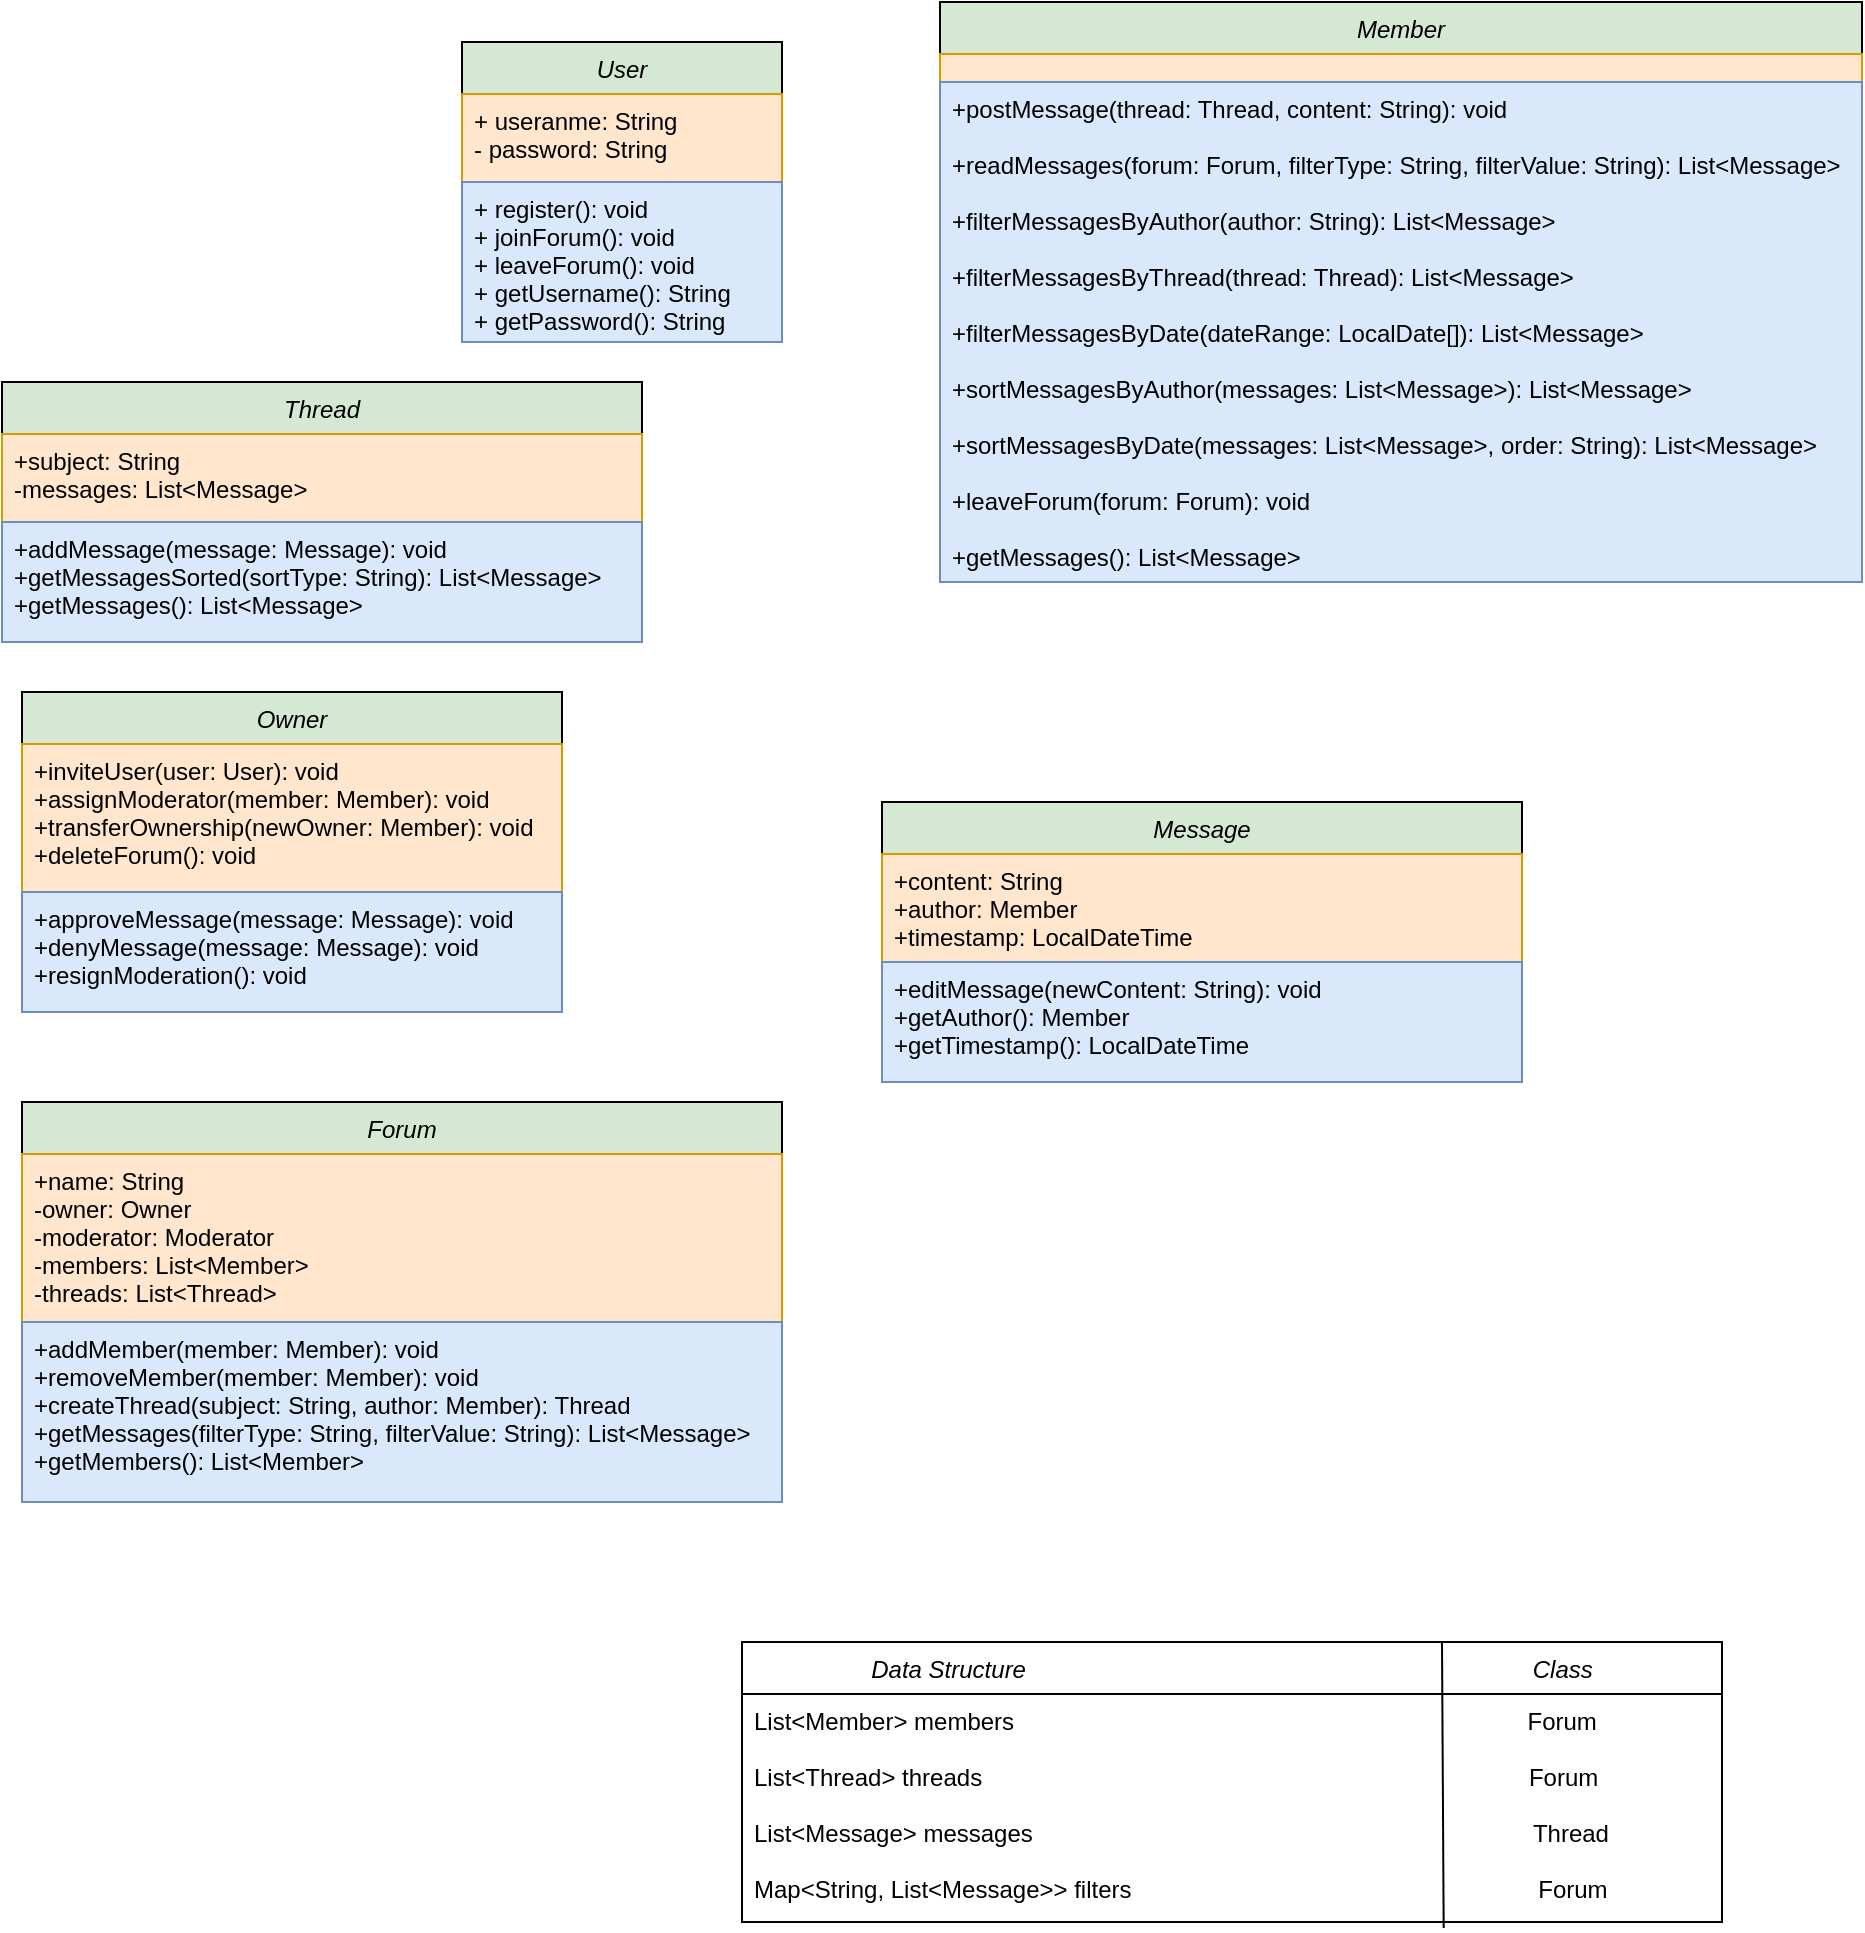 <mxfile version="26.0.16">
  <diagram id="C5RBs43oDa-KdzZeNtuy" name="Page-1">
    <mxGraphModel dx="1751" dy="745" grid="1" gridSize="10" guides="1" tooltips="1" connect="1" arrows="1" fold="1" page="1" pageScale="1" pageWidth="827" pageHeight="1169" math="0" shadow="0">
      <root>
        <mxCell id="WIyWlLk6GJQsqaUBKTNV-0" />
        <mxCell id="WIyWlLk6GJQsqaUBKTNV-1" parent="WIyWlLk6GJQsqaUBKTNV-0" />
        <mxCell id="zkfFHV4jXpPFQw0GAbJ--0" value="User" style="swimlane;fontStyle=2;align=center;verticalAlign=top;childLayout=stackLayout;horizontal=1;startSize=26;horizontalStack=0;resizeParent=1;resizeLast=0;collapsible=1;marginBottom=0;rounded=0;shadow=0;strokeWidth=1;fillColor=#d5e8d4;strokeColor=default;" parent="WIyWlLk6GJQsqaUBKTNV-1" vertex="1">
          <mxGeometry x="-40" y="100" width="160" height="150" as="geometry">
            <mxRectangle x="230" y="140" width="160" height="26" as="alternateBounds" />
          </mxGeometry>
        </mxCell>
        <mxCell id="zkfFHV4jXpPFQw0GAbJ--1" value="+ useranme: String&#xa;- password: String" style="text;align=left;verticalAlign=top;spacingLeft=4;spacingRight=4;overflow=hidden;rotatable=0;points=[[0,0.5],[1,0.5]];portConstraint=eastwest;fillColor=#ffe6cc;strokeColor=#d79b00;" parent="zkfFHV4jXpPFQw0GAbJ--0" vertex="1">
          <mxGeometry y="26" width="160" height="44" as="geometry" />
        </mxCell>
        <mxCell id="_FdYXbxEXq9eyA3slb0m-3" value="+ register(): void&#xa;+ joinForum(): void&#xa;+ leaveForum(): void&#xa;+ getUsername(): String&#xa;+ getPassword(): String&#xa;" style="text;align=left;verticalAlign=top;spacingLeft=4;spacingRight=4;overflow=hidden;rotatable=0;points=[[0,0.5],[1,0.5]];portConstraint=eastwest;fillColor=#dae8fc;strokeColor=#6c8ebf;" vertex="1" parent="zkfFHV4jXpPFQw0GAbJ--0">
          <mxGeometry y="70" width="160" height="80" as="geometry" />
        </mxCell>
        <mxCell id="_FdYXbxEXq9eyA3slb0m-10" value="Member" style="swimlane;fontStyle=2;align=center;verticalAlign=top;childLayout=stackLayout;horizontal=1;startSize=26;horizontalStack=0;resizeParent=1;resizeLast=0;collapsible=1;marginBottom=0;rounded=0;shadow=0;strokeWidth=1;fillColor=#d5e8d4;strokeColor=default;" vertex="1" parent="WIyWlLk6GJQsqaUBKTNV-1">
          <mxGeometry x="199" y="80" width="461" height="290" as="geometry">
            <mxRectangle x="230" y="140" width="160" height="26" as="alternateBounds" />
          </mxGeometry>
        </mxCell>
        <mxCell id="_FdYXbxEXq9eyA3slb0m-11" value="" style="text;align=left;verticalAlign=top;spacingLeft=4;spacingRight=4;overflow=hidden;rotatable=0;points=[[0,0.5],[1,0.5]];portConstraint=eastwest;fillColor=#ffe6cc;strokeColor=#d79b00;" vertex="1" parent="_FdYXbxEXq9eyA3slb0m-10">
          <mxGeometry y="26" width="461" height="14" as="geometry" />
        </mxCell>
        <mxCell id="_FdYXbxEXq9eyA3slb0m-12" value="+postMessage(thread: Thread, content: String): void&#xa;&#xa;+readMessages(forum: Forum, filterType: String, filterValue: String): List&lt;Message&gt;&#xa;&#xa;+filterMessagesByAuthor(author: String): List&lt;Message&gt;&#xa;&#xa;+filterMessagesByThread(thread: Thread): List&lt;Message&gt;&#xa;&#xa;+filterMessagesByDate(dateRange: LocalDate[]): List&lt;Message&gt;&#xa;&#xa;+sortMessagesByAuthor(messages: List&lt;Message&gt;): List&lt;Message&gt;&#xa;&#xa;+sortMessagesByDate(messages: List&lt;Message&gt;, order: String): List&lt;Message&gt;&#xa;&#xa;+leaveForum(forum: Forum): void&#xa;&#xa;+getMessages(): List&lt;Message&gt;" style="text;align=left;verticalAlign=top;spacingLeft=4;spacingRight=4;overflow=hidden;rotatable=0;points=[[0,0.5],[1,0.5]];portConstraint=eastwest;fillColor=#dae8fc;strokeColor=#6c8ebf;" vertex="1" parent="_FdYXbxEXq9eyA3slb0m-10">
          <mxGeometry y="40" width="461" height="250" as="geometry" />
        </mxCell>
        <mxCell id="_FdYXbxEXq9eyA3slb0m-13" value="Owner" style="swimlane;fontStyle=2;align=center;verticalAlign=top;childLayout=stackLayout;horizontal=1;startSize=26;horizontalStack=0;resizeParent=1;resizeLast=0;collapsible=1;marginBottom=0;rounded=0;shadow=0;strokeWidth=1;fillColor=#d5e8d4;strokeColor=default;" vertex="1" parent="WIyWlLk6GJQsqaUBKTNV-1">
          <mxGeometry x="-260" y="425" width="270" height="160" as="geometry">
            <mxRectangle x="230" y="140" width="160" height="26" as="alternateBounds" />
          </mxGeometry>
        </mxCell>
        <mxCell id="_FdYXbxEXq9eyA3slb0m-14" value="+inviteUser(user: User): void&#xa;+assignModerator(member: Member): void&#xa;+transferOwnership(newOwner: Member): void&#xa;+deleteForum(): void" style="text;align=left;verticalAlign=top;spacingLeft=4;spacingRight=4;overflow=hidden;rotatable=0;points=[[0,0.5],[1,0.5]];portConstraint=eastwest;fillColor=#ffe6cc;strokeColor=#d79b00;" vertex="1" parent="_FdYXbxEXq9eyA3slb0m-13">
          <mxGeometry y="26" width="270" height="74" as="geometry" />
        </mxCell>
        <mxCell id="_FdYXbxEXq9eyA3slb0m-15" value="+approveMessage(message: Message): void&#xa;+denyMessage(message: Message): void&#xa;+resignModeration(): void" style="text;align=left;verticalAlign=top;spacingLeft=4;spacingRight=4;overflow=hidden;rotatable=0;points=[[0,0.5],[1,0.5]];portConstraint=eastwest;fillColor=#dae8fc;strokeColor=#6c8ebf;" vertex="1" parent="_FdYXbxEXq9eyA3slb0m-13">
          <mxGeometry y="100" width="270" height="60" as="geometry" />
        </mxCell>
        <mxCell id="_FdYXbxEXq9eyA3slb0m-17" value="Forum" style="swimlane;fontStyle=2;align=center;verticalAlign=top;childLayout=stackLayout;horizontal=1;startSize=26;horizontalStack=0;resizeParent=1;resizeLast=0;collapsible=1;marginBottom=0;rounded=0;shadow=0;strokeWidth=1;fillColor=#d5e8d4;strokeColor=default;" vertex="1" parent="WIyWlLk6GJQsqaUBKTNV-1">
          <mxGeometry x="-260" y="630" width="380" height="200" as="geometry">
            <mxRectangle x="230" y="140" width="160" height="26" as="alternateBounds" />
          </mxGeometry>
        </mxCell>
        <mxCell id="_FdYXbxEXq9eyA3slb0m-18" value="+name: String&#xa;-owner: Owner&#xa;-moderator: Moderator&#xa;-members: List&lt;Member&gt;&#xa;-threads: List&lt;Thread&gt;" style="text;align=left;verticalAlign=top;spacingLeft=4;spacingRight=4;overflow=hidden;rotatable=0;points=[[0,0.5],[1,0.5]];portConstraint=eastwest;fillColor=#ffe6cc;strokeColor=#d79b00;" vertex="1" parent="_FdYXbxEXq9eyA3slb0m-17">
          <mxGeometry y="26" width="380" height="84" as="geometry" />
        </mxCell>
        <mxCell id="_FdYXbxEXq9eyA3slb0m-19" value="+addMember(member: Member): void&#xa;+removeMember(member: Member): void&#xa;+createThread(subject: String, author: Member): Thread&#xa;+getMessages(filterType: String, filterValue: String): List&lt;Message&gt;&#xa;+getMembers(): List&lt;Member&gt;" style="text;align=left;verticalAlign=top;spacingLeft=4;spacingRight=4;overflow=hidden;rotatable=0;points=[[0,0.5],[1,0.5]];portConstraint=eastwest;fillColor=#dae8fc;strokeColor=#6c8ebf;" vertex="1" parent="_FdYXbxEXq9eyA3slb0m-17">
          <mxGeometry y="110" width="380" height="90" as="geometry" />
        </mxCell>
        <mxCell id="_FdYXbxEXq9eyA3slb0m-20" value="Thread" style="swimlane;fontStyle=2;align=center;verticalAlign=top;childLayout=stackLayout;horizontal=1;startSize=26;horizontalStack=0;resizeParent=1;resizeLast=0;collapsible=1;marginBottom=0;rounded=0;shadow=0;strokeWidth=1;fillColor=#d5e8d4;strokeColor=default;" vertex="1" parent="WIyWlLk6GJQsqaUBKTNV-1">
          <mxGeometry x="-270" y="270" width="320" height="130" as="geometry">
            <mxRectangle x="230" y="140" width="160" height="26" as="alternateBounds" />
          </mxGeometry>
        </mxCell>
        <mxCell id="_FdYXbxEXq9eyA3slb0m-21" value="+subject: String&#xa;-messages: List&lt;Message&gt;" style="text;align=left;verticalAlign=top;spacingLeft=4;spacingRight=4;overflow=hidden;rotatable=0;points=[[0,0.5],[1,0.5]];portConstraint=eastwest;fillColor=#ffe6cc;strokeColor=#d79b00;" vertex="1" parent="_FdYXbxEXq9eyA3slb0m-20">
          <mxGeometry y="26" width="320" height="44" as="geometry" />
        </mxCell>
        <mxCell id="_FdYXbxEXq9eyA3slb0m-22" value="+addMessage(message: Message): void&#xa;+getMessagesSorted(sortType: String): List&lt;Message&gt;&#xa;+getMessages(): List&lt;Message&gt;" style="text;align=left;verticalAlign=top;spacingLeft=4;spacingRight=4;overflow=hidden;rotatable=0;points=[[0,0.5],[1,0.5]];portConstraint=eastwest;fillColor=#dae8fc;strokeColor=#6c8ebf;" vertex="1" parent="_FdYXbxEXq9eyA3slb0m-20">
          <mxGeometry y="70" width="320" height="60" as="geometry" />
        </mxCell>
        <mxCell id="_FdYXbxEXq9eyA3slb0m-23" value="Message" style="swimlane;fontStyle=2;align=center;verticalAlign=top;childLayout=stackLayout;horizontal=1;startSize=26;horizontalStack=0;resizeParent=1;resizeLast=0;collapsible=1;marginBottom=0;rounded=0;shadow=0;strokeWidth=1;fillColor=#d5e8d4;strokeColor=default;" vertex="1" parent="WIyWlLk6GJQsqaUBKTNV-1">
          <mxGeometry x="170" y="480" width="320" height="140" as="geometry">
            <mxRectangle x="230" y="140" width="160" height="26" as="alternateBounds" />
          </mxGeometry>
        </mxCell>
        <mxCell id="_FdYXbxEXq9eyA3slb0m-24" value="+content: String&#xa;+author: Member&#xa;+timestamp: LocalDateTime" style="text;align=left;verticalAlign=top;spacingLeft=4;spacingRight=4;overflow=hidden;rotatable=0;points=[[0,0.5],[1,0.5]];portConstraint=eastwest;fillColor=#ffe6cc;strokeColor=#d79b00;" vertex="1" parent="_FdYXbxEXq9eyA3slb0m-23">
          <mxGeometry y="26" width="320" height="54" as="geometry" />
        </mxCell>
        <mxCell id="_FdYXbxEXq9eyA3slb0m-25" value="+editMessage(newContent: String): void&#xa;+getAuthor(): Member&#xa;+getTimestamp(): LocalDateTime" style="text;align=left;verticalAlign=top;spacingLeft=4;spacingRight=4;overflow=hidden;rotatable=0;points=[[0,0.5],[1,0.5]];portConstraint=eastwest;fillColor=#dae8fc;strokeColor=#6c8ebf;" vertex="1" parent="_FdYXbxEXq9eyA3slb0m-23">
          <mxGeometry y="80" width="320" height="60" as="geometry" />
        </mxCell>
        <mxCell id="_FdYXbxEXq9eyA3slb0m-27" value="Data Structure                                                                            Class" style="swimlane;fontStyle=2;align=center;verticalAlign=top;childLayout=stackLayout;horizontal=1;startSize=26;horizontalStack=0;resizeParent=1;resizeLast=0;collapsible=1;marginBottom=0;rounded=0;shadow=0;strokeWidth=1;" vertex="1" parent="WIyWlLk6GJQsqaUBKTNV-1">
          <mxGeometry x="100" y="900" width="490" height="140" as="geometry">
            <mxRectangle x="230" y="140" width="160" height="26" as="alternateBounds" />
          </mxGeometry>
        </mxCell>
        <mxCell id="_FdYXbxEXq9eyA3slb0m-32" value="" style="endArrow=none;html=1;rounded=0;exitX=0.716;exitY=1.026;exitDx=0;exitDy=0;exitPerimeter=0;" edge="1" parent="_FdYXbxEXq9eyA3slb0m-27" source="_FdYXbxEXq9eyA3slb0m-29">
          <mxGeometry width="50" height="50" relative="1" as="geometry">
            <mxPoint x="350" y="110" as="sourcePoint" />
            <mxPoint x="350" as="targetPoint" />
          </mxGeometry>
        </mxCell>
        <mxCell id="_FdYXbxEXq9eyA3slb0m-29" value="List&lt;Member&gt; members                                                                             Forum&#xa;&#xa;List&lt;Thread&gt; threads                                                                                  Forum&#xa;&#xa;List&lt;Message&gt; messages                                                                           Thread&#xa;&#xa;Map&lt;String, List&lt;Message&gt;&gt; filters                                                             Forum" style="text;align=left;verticalAlign=top;spacingLeft=4;spacingRight=4;overflow=hidden;rotatable=0;points=[[0,0.5],[1,0.5]];portConstraint=eastwest;" vertex="1" parent="_FdYXbxEXq9eyA3slb0m-27">
          <mxGeometry y="26" width="490" height="114" as="geometry" />
        </mxCell>
      </root>
    </mxGraphModel>
  </diagram>
</mxfile>
